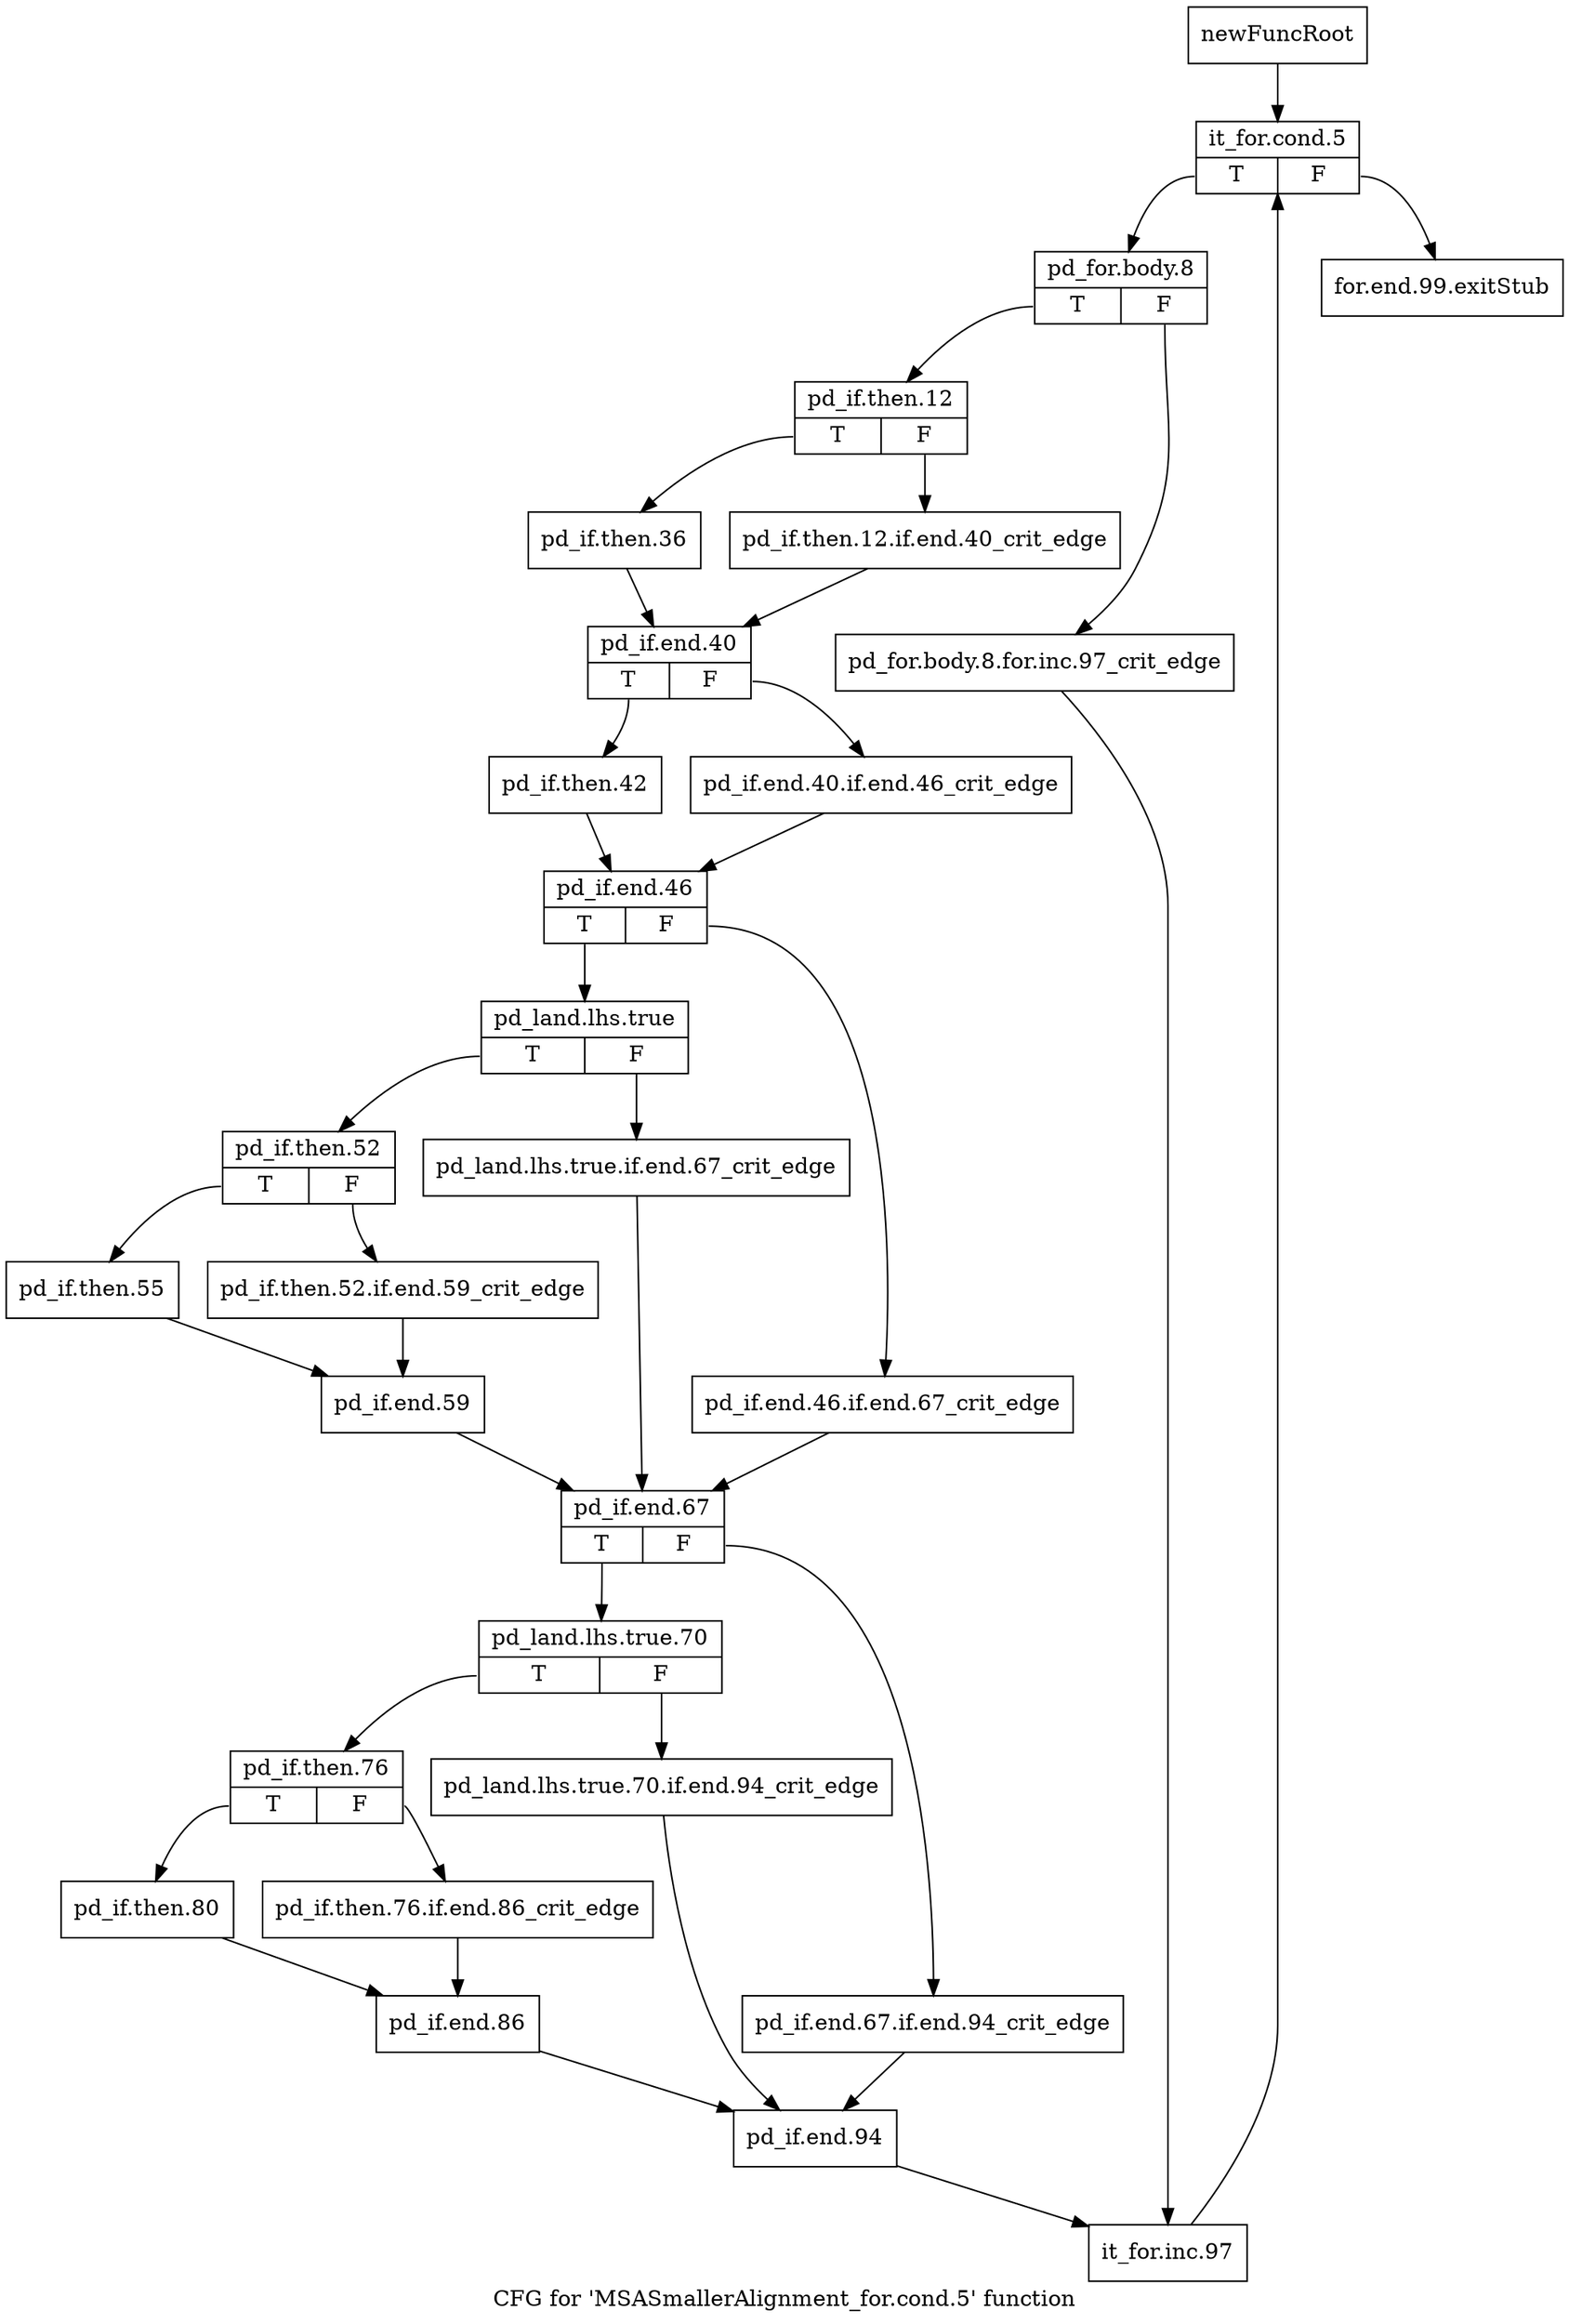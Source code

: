 digraph "CFG for 'MSASmallerAlignment_for.cond.5' function" {
	label="CFG for 'MSASmallerAlignment_for.cond.5' function";

	Node0x3379010 [shape=record,label="{newFuncRoot}"];
	Node0x3379010 -> Node0x33790b0;
	Node0x3379060 [shape=record,label="{for.end.99.exitStub}"];
	Node0x33790b0 [shape=record,label="{it_for.cond.5|{<s0>T|<s1>F}}"];
	Node0x33790b0:s0 -> Node0x3379100;
	Node0x33790b0:s1 -> Node0x3379060;
	Node0x3379100 [shape=record,label="{pd_for.body.8|{<s0>T|<s1>F}}"];
	Node0x3379100:s0 -> Node0x33791a0;
	Node0x3379100:s1 -> Node0x3379150;
	Node0x3379150 [shape=record,label="{pd_for.body.8.for.inc.97_crit_edge}"];
	Node0x3379150 -> Node0x33798d0;
	Node0x33791a0 [shape=record,label="{pd_if.then.12|{<s0>T|<s1>F}}"];
	Node0x33791a0:s0 -> Node0x3379240;
	Node0x33791a0:s1 -> Node0x33791f0;
	Node0x33791f0 [shape=record,label="{pd_if.then.12.if.end.40_crit_edge}"];
	Node0x33791f0 -> Node0x3379290;
	Node0x3379240 [shape=record,label="{pd_if.then.36}"];
	Node0x3379240 -> Node0x3379290;
	Node0x3379290 [shape=record,label="{pd_if.end.40|{<s0>T|<s1>F}}"];
	Node0x3379290:s0 -> Node0x3379330;
	Node0x3379290:s1 -> Node0x33792e0;
	Node0x33792e0 [shape=record,label="{pd_if.end.40.if.end.46_crit_edge}"];
	Node0x33792e0 -> Node0x3379380;
	Node0x3379330 [shape=record,label="{pd_if.then.42}"];
	Node0x3379330 -> Node0x3379380;
	Node0x3379380 [shape=record,label="{pd_if.end.46|{<s0>T|<s1>F}}"];
	Node0x3379380:s0 -> Node0x3379420;
	Node0x3379380:s1 -> Node0x33793d0;
	Node0x33793d0 [shape=record,label="{pd_if.end.46.if.end.67_crit_edge}"];
	Node0x33793d0 -> Node0x3379600;
	Node0x3379420 [shape=record,label="{pd_land.lhs.true|{<s0>T|<s1>F}}"];
	Node0x3379420:s0 -> Node0x33794c0;
	Node0x3379420:s1 -> Node0x3379470;
	Node0x3379470 [shape=record,label="{pd_land.lhs.true.if.end.67_crit_edge}"];
	Node0x3379470 -> Node0x3379600;
	Node0x33794c0 [shape=record,label="{pd_if.then.52|{<s0>T|<s1>F}}"];
	Node0x33794c0:s0 -> Node0x3379560;
	Node0x33794c0:s1 -> Node0x3379510;
	Node0x3379510 [shape=record,label="{pd_if.then.52.if.end.59_crit_edge}"];
	Node0x3379510 -> Node0x33795b0;
	Node0x3379560 [shape=record,label="{pd_if.then.55}"];
	Node0x3379560 -> Node0x33795b0;
	Node0x33795b0 [shape=record,label="{pd_if.end.59}"];
	Node0x33795b0 -> Node0x3379600;
	Node0x3379600 [shape=record,label="{pd_if.end.67|{<s0>T|<s1>F}}"];
	Node0x3379600:s0 -> Node0x33796a0;
	Node0x3379600:s1 -> Node0x3379650;
	Node0x3379650 [shape=record,label="{pd_if.end.67.if.end.94_crit_edge}"];
	Node0x3379650 -> Node0x3379880;
	Node0x33796a0 [shape=record,label="{pd_land.lhs.true.70|{<s0>T|<s1>F}}"];
	Node0x33796a0:s0 -> Node0x3379740;
	Node0x33796a0:s1 -> Node0x33796f0;
	Node0x33796f0 [shape=record,label="{pd_land.lhs.true.70.if.end.94_crit_edge}"];
	Node0x33796f0 -> Node0x3379880;
	Node0x3379740 [shape=record,label="{pd_if.then.76|{<s0>T|<s1>F}}"];
	Node0x3379740:s0 -> Node0x33797e0;
	Node0x3379740:s1 -> Node0x3379790;
	Node0x3379790 [shape=record,label="{pd_if.then.76.if.end.86_crit_edge}"];
	Node0x3379790 -> Node0x3379830;
	Node0x33797e0 [shape=record,label="{pd_if.then.80}"];
	Node0x33797e0 -> Node0x3379830;
	Node0x3379830 [shape=record,label="{pd_if.end.86}"];
	Node0x3379830 -> Node0x3379880;
	Node0x3379880 [shape=record,label="{pd_if.end.94}"];
	Node0x3379880 -> Node0x33798d0;
	Node0x33798d0 [shape=record,label="{it_for.inc.97}"];
	Node0x33798d0 -> Node0x33790b0;
}
